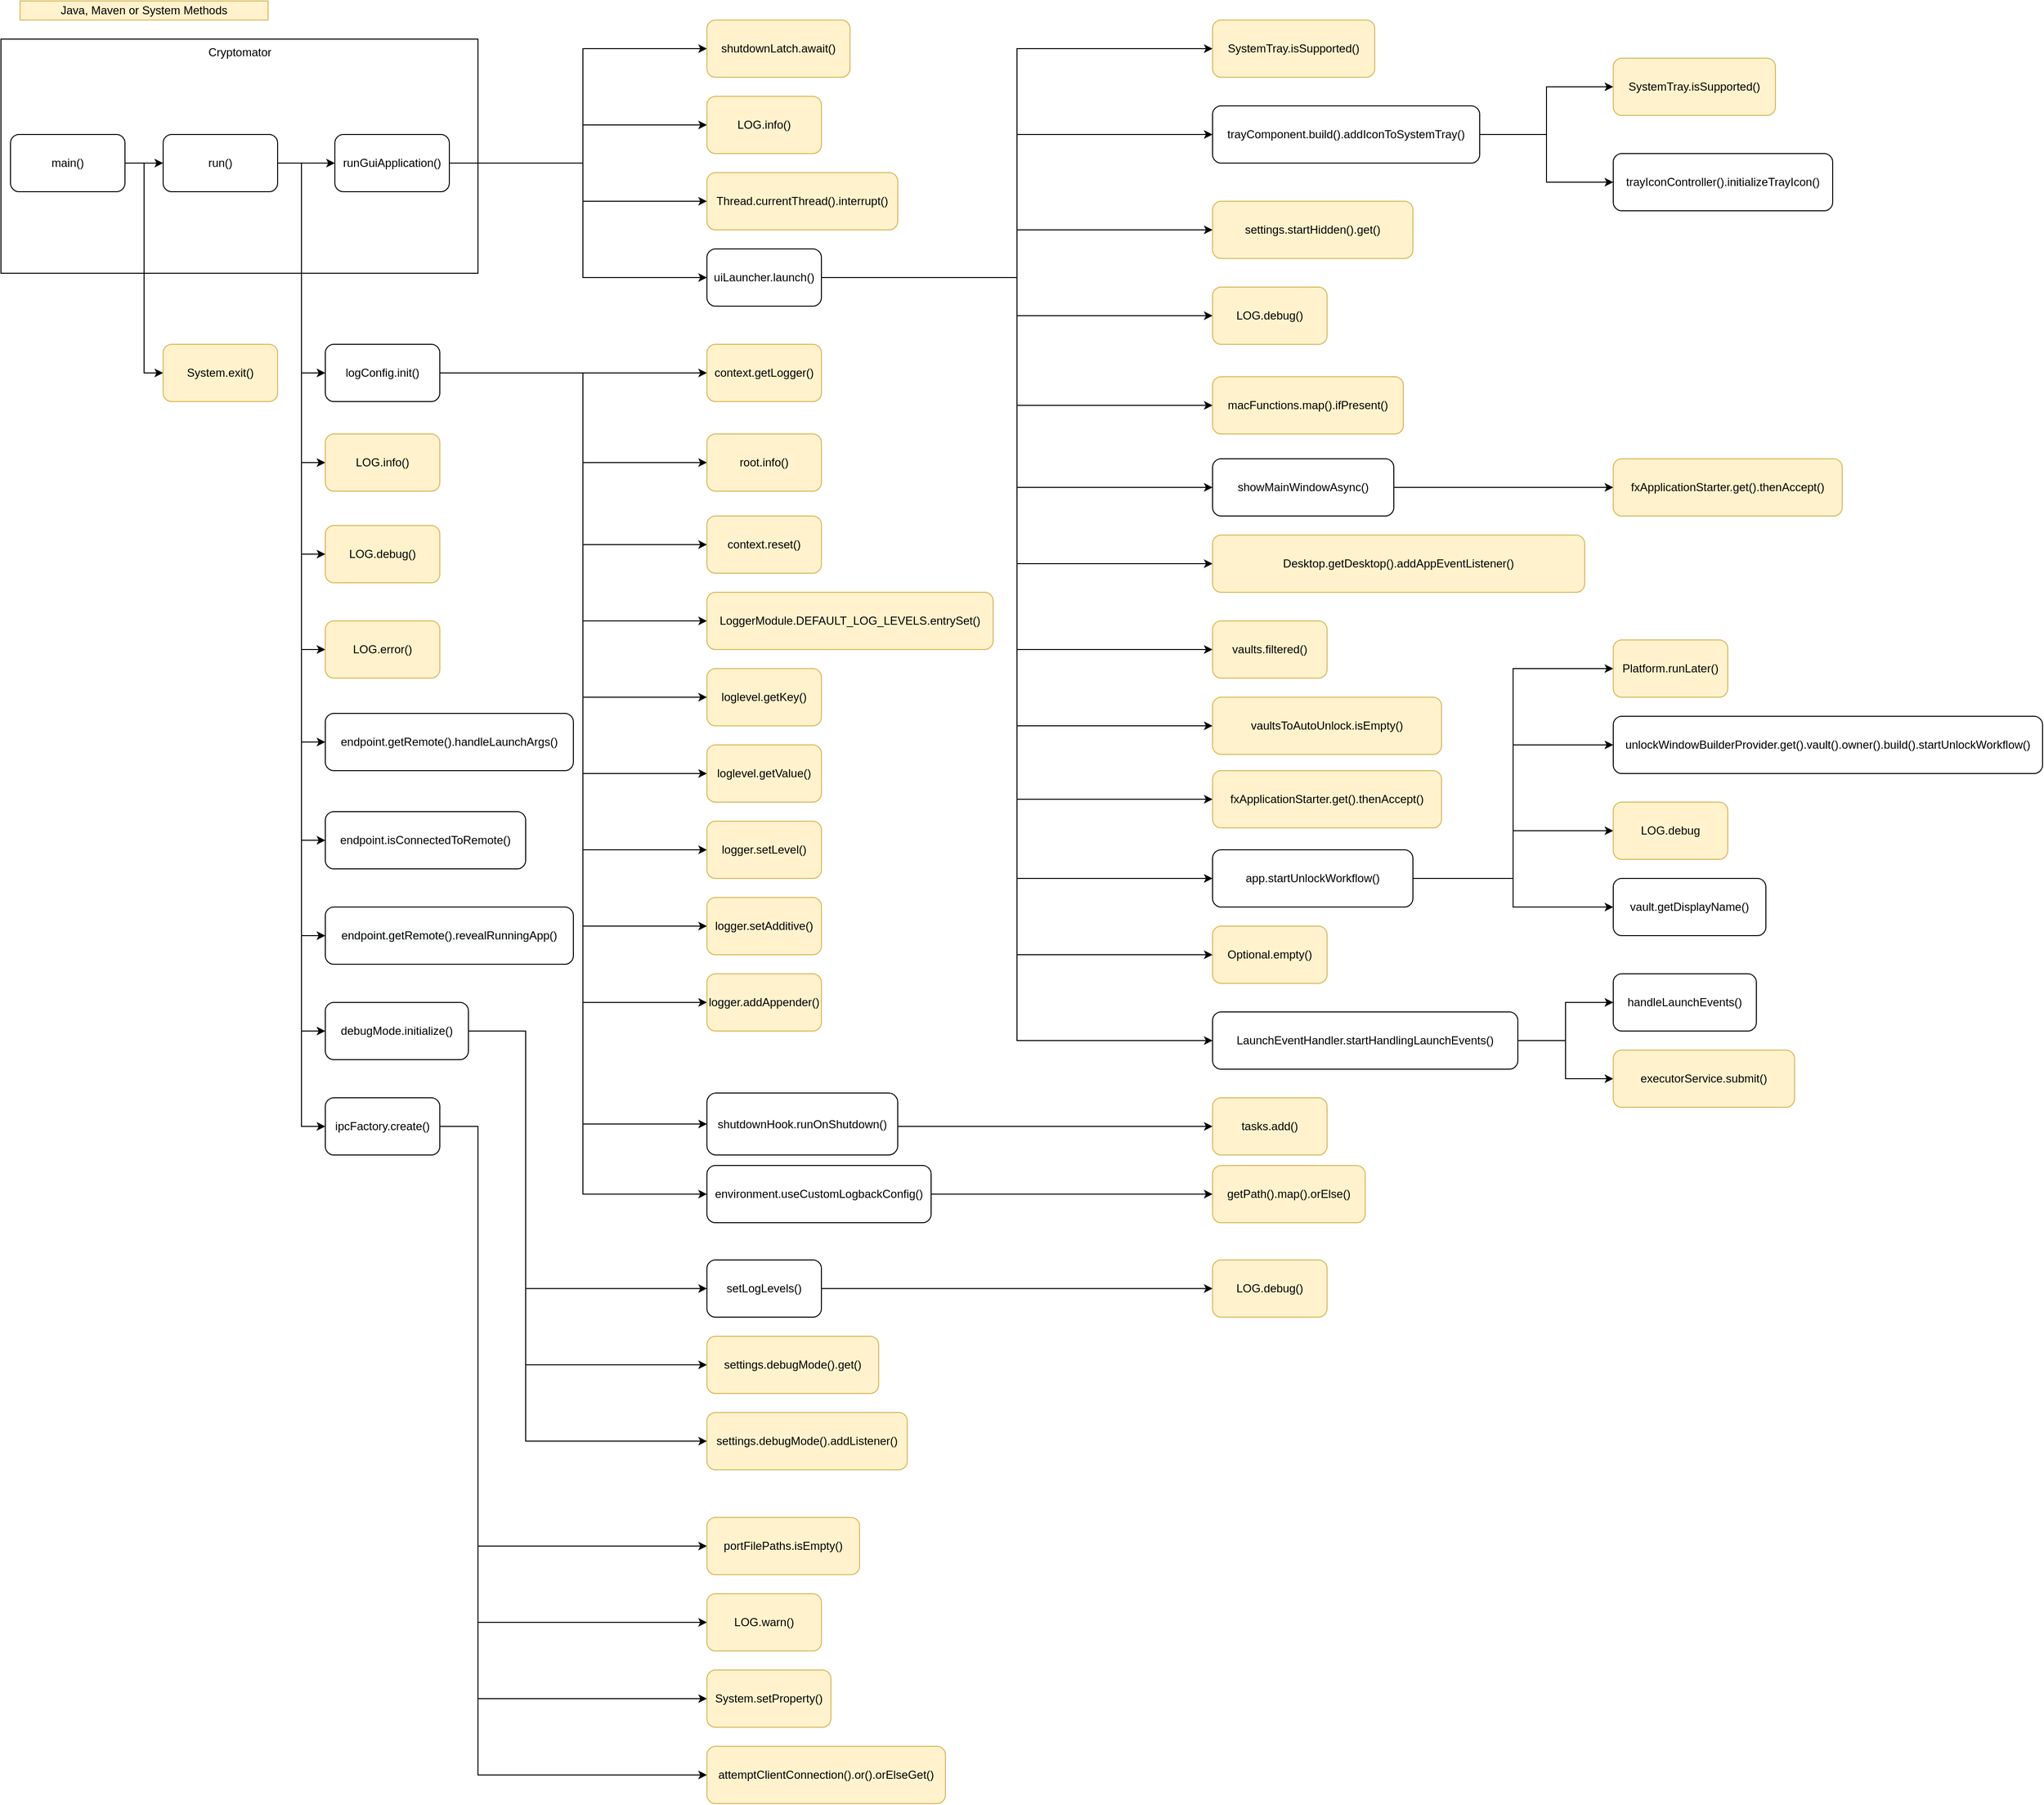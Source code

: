 <mxfile version="13.7.3" type="device"><diagram id="VwjwWvnZNjAujkbhHf1O" name="Seite-1"><mxGraphModel dx="1892" dy="1262" grid="1" gridSize="10" guides="1" tooltips="1" connect="1" arrows="1" fold="1" page="1" pageScale="1" pageWidth="1169" pageHeight="827" math="0" shadow="0"><root><mxCell id="0"/><mxCell id="1" parent="0"/><mxCell id="QPx4jJhklGzlAKRyBnC2-32" value="Cryptomator" style="html=1;verticalAlign=top;" vertex="1" parent="1"><mxGeometry x="30" y="60" width="500" height="245.5" as="geometry"/></mxCell><mxCell id="QPx4jJhklGzlAKRyBnC2-29" style="edgeStyle=orthogonalEdgeStyle;rounded=0;orthogonalLoop=1;jettySize=auto;html=1;exitX=1;exitY=0.5;exitDx=0;exitDy=0;entryX=0;entryY=0.5;entryDx=0;entryDy=0;" edge="1" parent="1" source="QPx4jJhklGzlAKRyBnC2-1" target="QPx4jJhklGzlAKRyBnC2-2"><mxGeometry relative="1" as="geometry"/></mxCell><mxCell id="QPx4jJhklGzlAKRyBnC2-74" style="edgeStyle=orthogonalEdgeStyle;rounded=0;orthogonalLoop=1;jettySize=auto;html=1;exitX=1;exitY=0.5;exitDx=0;exitDy=0;entryX=0;entryY=0.5;entryDx=0;entryDy=0;strokeColor=#000000;" edge="1" parent="1" source="QPx4jJhklGzlAKRyBnC2-1" target="QPx4jJhklGzlAKRyBnC2-71"><mxGeometry relative="1" as="geometry"/></mxCell><mxCell id="QPx4jJhklGzlAKRyBnC2-1" value="main()" style="rounded=1;whiteSpace=wrap;html=1;" vertex="1" parent="1"><mxGeometry x="40" y="160" width="120" height="60" as="geometry"/></mxCell><mxCell id="QPx4jJhklGzlAKRyBnC2-34" style="edgeStyle=none;rounded=0;orthogonalLoop=1;jettySize=auto;html=1;exitX=1;exitY=0.5;exitDx=0;exitDy=0;entryX=0;entryY=0.5;entryDx=0;entryDy=0;strokeColor=#000000;" edge="1" parent="1" source="QPx4jJhklGzlAKRyBnC2-2" target="QPx4jJhklGzlAKRyBnC2-21"><mxGeometry relative="1" as="geometry"/></mxCell><mxCell id="QPx4jJhklGzlAKRyBnC2-42" style="edgeStyle=orthogonalEdgeStyle;rounded=0;orthogonalLoop=1;jettySize=auto;html=1;exitX=1;exitY=0.5;exitDx=0;exitDy=0;entryX=0;entryY=0.5;entryDx=0;entryDy=0;strokeColor=#000000;" edge="1" parent="1" source="QPx4jJhklGzlAKRyBnC2-2" target="QPx4jJhklGzlAKRyBnC2-5"><mxGeometry relative="1" as="geometry"/></mxCell><mxCell id="QPx4jJhklGzlAKRyBnC2-43" style="edgeStyle=orthogonalEdgeStyle;rounded=0;orthogonalLoop=1;jettySize=auto;html=1;exitX=1;exitY=0.5;exitDx=0;exitDy=0;entryX=0;entryY=0.5;entryDx=0;entryDy=0;strokeColor=#000000;" edge="1" parent="1" source="QPx4jJhklGzlAKRyBnC2-2" target="QPx4jJhklGzlAKRyBnC2-6"><mxGeometry relative="1" as="geometry"/></mxCell><mxCell id="QPx4jJhklGzlAKRyBnC2-44" style="edgeStyle=orthogonalEdgeStyle;rounded=0;orthogonalLoop=1;jettySize=auto;html=1;exitX=1;exitY=0.5;exitDx=0;exitDy=0;entryX=0;entryY=0.5;entryDx=0;entryDy=0;strokeColor=#000000;" edge="1" parent="1" source="QPx4jJhklGzlAKRyBnC2-2" target="QPx4jJhklGzlAKRyBnC2-22"><mxGeometry relative="1" as="geometry"/></mxCell><mxCell id="QPx4jJhklGzlAKRyBnC2-45" style="edgeStyle=orthogonalEdgeStyle;rounded=0;orthogonalLoop=1;jettySize=auto;html=1;exitX=1;exitY=0.5;exitDx=0;exitDy=0;entryX=0;entryY=0.5;entryDx=0;entryDy=0;strokeColor=#000000;" edge="1" parent="1" source="QPx4jJhklGzlAKRyBnC2-2" target="QPx4jJhklGzlAKRyBnC2-68"><mxGeometry relative="1" as="geometry"><mxPoint x="380" y="990" as="targetPoint"/></mxGeometry></mxCell><mxCell id="QPx4jJhklGzlAKRyBnC2-46" style="edgeStyle=orthogonalEdgeStyle;rounded=0;orthogonalLoop=1;jettySize=auto;html=1;exitX=1;exitY=0.5;exitDx=0;exitDy=0;entryX=0;entryY=0.5;entryDx=0;entryDy=0;strokeColor=#000000;" edge="1" parent="1" source="QPx4jJhklGzlAKRyBnC2-2" target="QPx4jJhklGzlAKRyBnC2-18"><mxGeometry relative="1" as="geometry"/></mxCell><mxCell id="QPx4jJhklGzlAKRyBnC2-47" style="edgeStyle=orthogonalEdgeStyle;rounded=0;orthogonalLoop=1;jettySize=auto;html=1;exitX=1;exitY=0.5;exitDx=0;exitDy=0;entryX=0;entryY=0.5;entryDx=0;entryDy=0;strokeColor=#000000;" edge="1" parent="1" source="QPx4jJhklGzlAKRyBnC2-2" target="QPx4jJhklGzlAKRyBnC2-16"><mxGeometry relative="1" as="geometry"/></mxCell><mxCell id="QPx4jJhklGzlAKRyBnC2-48" style="edgeStyle=orthogonalEdgeStyle;rounded=0;orthogonalLoop=1;jettySize=auto;html=1;exitX=1;exitY=0.5;exitDx=0;exitDy=0;entryX=0;entryY=0.5;entryDx=0;entryDy=0;strokeColor=#000000;" edge="1" parent="1" source="QPx4jJhklGzlAKRyBnC2-2" target="QPx4jJhklGzlAKRyBnC2-15"><mxGeometry relative="1" as="geometry"/></mxCell><mxCell id="QPx4jJhklGzlAKRyBnC2-49" style="edgeStyle=orthogonalEdgeStyle;rounded=0;orthogonalLoop=1;jettySize=auto;html=1;exitX=1;exitY=0.5;exitDx=0;exitDy=0;entryX=0;entryY=0.5;entryDx=0;entryDy=0;strokeColor=#000000;" edge="1" parent="1" source="QPx4jJhklGzlAKRyBnC2-2" target="QPx4jJhklGzlAKRyBnC2-13"><mxGeometry relative="1" as="geometry"/></mxCell><mxCell id="QPx4jJhklGzlAKRyBnC2-50" style="edgeStyle=orthogonalEdgeStyle;rounded=0;orthogonalLoop=1;jettySize=auto;html=1;exitX=1;exitY=0.5;exitDx=0;exitDy=0;entryX=0;entryY=0.5;entryDx=0;entryDy=0;strokeColor=#000000;" edge="1" parent="1" source="QPx4jJhklGzlAKRyBnC2-2" target="QPx4jJhklGzlAKRyBnC2-7"><mxGeometry relative="1" as="geometry"/></mxCell><mxCell id="QPx4jJhklGzlAKRyBnC2-2" value="run()" style="rounded=1;whiteSpace=wrap;html=1;" vertex="1" parent="1"><mxGeometry x="200" y="160" width="120" height="60" as="geometry"/></mxCell><mxCell id="QPx4jJhklGzlAKRyBnC2-131" style="edgeStyle=orthogonalEdgeStyle;rounded=0;orthogonalLoop=1;jettySize=auto;html=1;exitX=1;exitY=0.5;exitDx=0;exitDy=0;entryX=0;entryY=0.5;entryDx=0;entryDy=0;strokeColor=#000000;" edge="1" parent="1" source="QPx4jJhklGzlAKRyBnC2-5" target="QPx4jJhklGzlAKRyBnC2-120"><mxGeometry relative="1" as="geometry"><Array as="points"><mxPoint x="640" y="410"/><mxPoint x="640" y="1271"/></Array></mxGeometry></mxCell><mxCell id="QPx4jJhklGzlAKRyBnC2-132" style="edgeStyle=orthogonalEdgeStyle;rounded=0;orthogonalLoop=1;jettySize=auto;html=1;exitX=1;exitY=0.5;exitDx=0;exitDy=0;strokeColor=#000000;entryX=0;entryY=0.5;entryDx=0;entryDy=0;" edge="1" parent="1" source="QPx4jJhklGzlAKRyBnC2-5" target="QPx4jJhklGzlAKRyBnC2-121"><mxGeometry relative="1" as="geometry"><mxPoint x="720" y="400" as="targetPoint"/><Array as="points"><mxPoint x="740" y="410"/><mxPoint x="740" y="410"/></Array></mxGeometry></mxCell><mxCell id="QPx4jJhklGzlAKRyBnC2-133" style="edgeStyle=orthogonalEdgeStyle;rounded=0;orthogonalLoop=1;jettySize=auto;html=1;exitX=1;exitY=0.5;exitDx=0;exitDy=0;entryX=0;entryY=0.5;entryDx=0;entryDy=0;strokeColor=#000000;" edge="1" parent="1" source="QPx4jJhklGzlAKRyBnC2-5" target="QPx4jJhklGzlAKRyBnC2-122"><mxGeometry relative="1" as="geometry"><Array as="points"><mxPoint x="640" y="410"/><mxPoint x="640" y="504"/></Array></mxGeometry></mxCell><mxCell id="QPx4jJhklGzlAKRyBnC2-134" style="edgeStyle=orthogonalEdgeStyle;rounded=0;orthogonalLoop=1;jettySize=auto;html=1;exitX=1;exitY=0.5;exitDx=0;exitDy=0;entryX=0;entryY=0.5;entryDx=0;entryDy=0;strokeColor=#000000;" edge="1" parent="1" source="QPx4jJhklGzlAKRyBnC2-5" target="QPx4jJhklGzlAKRyBnC2-123"><mxGeometry relative="1" as="geometry"><Array as="points"><mxPoint x="640" y="410"/><mxPoint x="640" y="590"/></Array></mxGeometry></mxCell><mxCell id="QPx4jJhklGzlAKRyBnC2-135" style="edgeStyle=orthogonalEdgeStyle;rounded=0;orthogonalLoop=1;jettySize=auto;html=1;exitX=1;exitY=0.5;exitDx=0;exitDy=0;entryX=0;entryY=0.5;entryDx=0;entryDy=0;strokeColor=#000000;" edge="1" parent="1" source="QPx4jJhklGzlAKRyBnC2-5" target="QPx4jJhklGzlAKRyBnC2-124"><mxGeometry relative="1" as="geometry"><Array as="points"><mxPoint x="640" y="410"/><mxPoint x="640" y="670"/></Array></mxGeometry></mxCell><mxCell id="QPx4jJhklGzlAKRyBnC2-136" style="edgeStyle=orthogonalEdgeStyle;rounded=0;orthogonalLoop=1;jettySize=auto;html=1;exitX=1;exitY=0.5;exitDx=0;exitDy=0;entryX=0;entryY=0.5;entryDx=0;entryDy=0;strokeColor=#000000;" edge="1" parent="1" source="QPx4jJhklGzlAKRyBnC2-5" target="QPx4jJhklGzlAKRyBnC2-125"><mxGeometry relative="1" as="geometry"><Array as="points"><mxPoint x="640" y="410"/><mxPoint x="640" y="750"/></Array></mxGeometry></mxCell><mxCell id="QPx4jJhklGzlAKRyBnC2-137" style="edgeStyle=orthogonalEdgeStyle;rounded=0;orthogonalLoop=1;jettySize=auto;html=1;exitX=1;exitY=0.5;exitDx=0;exitDy=0;entryX=0;entryY=0.5;entryDx=0;entryDy=0;strokeColor=#000000;" edge="1" parent="1" source="QPx4jJhklGzlAKRyBnC2-5" target="QPx4jJhklGzlAKRyBnC2-126"><mxGeometry relative="1" as="geometry"><Array as="points"><mxPoint x="640" y="410"/><mxPoint x="640" y="830"/></Array></mxGeometry></mxCell><mxCell id="QPx4jJhklGzlAKRyBnC2-138" style="edgeStyle=orthogonalEdgeStyle;rounded=0;orthogonalLoop=1;jettySize=auto;html=1;exitX=1;exitY=0.5;exitDx=0;exitDy=0;entryX=0;entryY=0.5;entryDx=0;entryDy=0;strokeColor=#000000;" edge="1" parent="1" source="QPx4jJhklGzlAKRyBnC2-5" target="QPx4jJhklGzlAKRyBnC2-128"><mxGeometry relative="1" as="geometry"><Array as="points"><mxPoint x="640" y="410"/><mxPoint x="640" y="910"/></Array></mxGeometry></mxCell><mxCell id="QPx4jJhklGzlAKRyBnC2-139" style="edgeStyle=orthogonalEdgeStyle;rounded=0;orthogonalLoop=1;jettySize=auto;html=1;exitX=1;exitY=0.5;exitDx=0;exitDy=0;entryX=0;entryY=0.5;entryDx=0;entryDy=0;strokeColor=#000000;" edge="1" parent="1" source="QPx4jJhklGzlAKRyBnC2-5" target="QPx4jJhklGzlAKRyBnC2-129"><mxGeometry relative="1" as="geometry"><Array as="points"><mxPoint x="640" y="410"/><mxPoint x="640" y="990"/></Array></mxGeometry></mxCell><mxCell id="QPx4jJhklGzlAKRyBnC2-140" style="edgeStyle=orthogonalEdgeStyle;rounded=0;orthogonalLoop=1;jettySize=auto;html=1;exitX=1;exitY=0.5;exitDx=0;exitDy=0;entryX=0;entryY=0.5;entryDx=0;entryDy=0;strokeColor=#000000;" edge="1" parent="1" source="QPx4jJhklGzlAKRyBnC2-5" target="QPx4jJhklGzlAKRyBnC2-127"><mxGeometry relative="1" as="geometry"><Array as="points"><mxPoint x="640" y="410"/><mxPoint x="640" y="1070"/></Array></mxGeometry></mxCell><mxCell id="QPx4jJhklGzlAKRyBnC2-141" style="edgeStyle=orthogonalEdgeStyle;rounded=0;orthogonalLoop=1;jettySize=auto;html=1;exitX=1;exitY=0.5;exitDx=0;exitDy=0;entryX=0;entryY=0.5;entryDx=0;entryDy=0;strokeColor=#000000;" edge="1" parent="1" source="QPx4jJhklGzlAKRyBnC2-5" target="QPx4jJhklGzlAKRyBnC2-130"><mxGeometry relative="1" as="geometry"><Array as="points"><mxPoint x="640" y="410"/><mxPoint x="640" y="1198"/></Array></mxGeometry></mxCell><mxCell id="QPx4jJhklGzlAKRyBnC2-5" value="logConfig.init()" style="rounded=1;whiteSpace=wrap;html=1;" vertex="1" parent="1"><mxGeometry x="370" y="380" width="120" height="60" as="geometry"/></mxCell><mxCell id="QPx4jJhklGzlAKRyBnC2-6" value="LOG.info()" style="rounded=1;whiteSpace=wrap;html=1;fillColor=#fff2cc;strokeColor=#d6b656;" vertex="1" parent="1"><mxGeometry x="370" y="474" width="120" height="60" as="geometry"/></mxCell><mxCell id="QPx4jJhklGzlAKRyBnC2-117" style="edgeStyle=orthogonalEdgeStyle;rounded=0;orthogonalLoop=1;jettySize=auto;html=1;exitX=1;exitY=0.5;exitDx=0;exitDy=0;entryX=0;entryY=0.5;entryDx=0;entryDy=0;strokeColor=#000000;" edge="1" parent="1" source="QPx4jJhklGzlAKRyBnC2-7" target="QPx4jJhklGzlAKRyBnC2-116"><mxGeometry relative="1" as="geometry"><Array as="points"><mxPoint x="580" y="1100"/><mxPoint x="580" y="1530"/></Array></mxGeometry></mxCell><mxCell id="QPx4jJhklGzlAKRyBnC2-118" style="edgeStyle=orthogonalEdgeStyle;rounded=0;orthogonalLoop=1;jettySize=auto;html=1;exitX=1;exitY=0.5;exitDx=0;exitDy=0;entryX=0;entryY=0.5;entryDx=0;entryDy=0;strokeColor=#000000;" edge="1" parent="1" source="QPx4jJhklGzlAKRyBnC2-7" target="QPx4jJhklGzlAKRyBnC2-115"><mxGeometry relative="1" as="geometry"><Array as="points"><mxPoint x="580" y="1100"/><mxPoint x="580" y="1370"/></Array></mxGeometry></mxCell><mxCell id="QPx4jJhklGzlAKRyBnC2-119" style="edgeStyle=orthogonalEdgeStyle;rounded=0;orthogonalLoop=1;jettySize=auto;html=1;exitX=1;exitY=0.5;exitDx=0;exitDy=0;entryX=0;entryY=0.5;entryDx=0;entryDy=0;strokeColor=#000000;" edge="1" parent="1" source="QPx4jJhklGzlAKRyBnC2-7" target="QPx4jJhklGzlAKRyBnC2-114"><mxGeometry relative="1" as="geometry"><Array as="points"><mxPoint x="580" y="1100"/><mxPoint x="580" y="1450"/></Array></mxGeometry></mxCell><mxCell id="QPx4jJhklGzlAKRyBnC2-7" value="debugMode.initialize()" style="rounded=1;whiteSpace=wrap;html=1;" vertex="1" parent="1"><mxGeometry x="370" y="1070" width="150" height="60" as="geometry"/></mxCell><mxCell id="QPx4jJhklGzlAKRyBnC2-110" style="edgeStyle=orthogonalEdgeStyle;rounded=0;orthogonalLoop=1;jettySize=auto;html=1;exitX=1;exitY=0.5;exitDx=0;exitDy=0;entryX=0;entryY=0.5;entryDx=0;entryDy=0;strokeColor=#000000;" edge="1" parent="1" source="QPx4jJhklGzlAKRyBnC2-13" target="QPx4jJhklGzlAKRyBnC2-106"><mxGeometry relative="1" as="geometry"><Array as="points"><mxPoint x="530" y="1200"/><mxPoint x="530" y="1640"/></Array></mxGeometry></mxCell><mxCell id="QPx4jJhklGzlAKRyBnC2-111" style="edgeStyle=orthogonalEdgeStyle;rounded=0;orthogonalLoop=1;jettySize=auto;html=1;exitX=1;exitY=0.5;exitDx=0;exitDy=0;entryX=0;entryY=0.5;entryDx=0;entryDy=0;strokeColor=#000000;" edge="1" parent="1" source="QPx4jJhklGzlAKRyBnC2-13" target="QPx4jJhklGzlAKRyBnC2-107"><mxGeometry relative="1" as="geometry"><Array as="points"><mxPoint x="530" y="1200"/><mxPoint x="530" y="1720"/></Array></mxGeometry></mxCell><mxCell id="QPx4jJhklGzlAKRyBnC2-112" style="edgeStyle=orthogonalEdgeStyle;rounded=0;orthogonalLoop=1;jettySize=auto;html=1;exitX=1;exitY=0.5;exitDx=0;exitDy=0;entryX=0;entryY=0.5;entryDx=0;entryDy=0;strokeColor=#000000;" edge="1" parent="1" source="QPx4jJhklGzlAKRyBnC2-13" target="QPx4jJhklGzlAKRyBnC2-108"><mxGeometry relative="1" as="geometry"><Array as="points"><mxPoint x="530" y="1200"/><mxPoint x="530" y="1800"/></Array></mxGeometry></mxCell><mxCell id="QPx4jJhklGzlAKRyBnC2-113" style="edgeStyle=orthogonalEdgeStyle;rounded=0;orthogonalLoop=1;jettySize=auto;html=1;exitX=1;exitY=0.5;exitDx=0;exitDy=0;entryX=0;entryY=0.5;entryDx=0;entryDy=0;strokeColor=#000000;" edge="1" parent="1" source="QPx4jJhklGzlAKRyBnC2-13" target="QPx4jJhklGzlAKRyBnC2-109"><mxGeometry relative="1" as="geometry"><Array as="points"><mxPoint x="530" y="1200"/><mxPoint x="530" y="1880"/></Array></mxGeometry></mxCell><mxCell id="QPx4jJhklGzlAKRyBnC2-13" value="ipcFactory.create()" style="rounded=1;whiteSpace=wrap;html=1;" vertex="1" parent="1"><mxGeometry x="370" y="1170" width="120" height="60" as="geometry"/></mxCell><mxCell id="QPx4jJhklGzlAKRyBnC2-15" value="endpoint.getRemote().handleLaunchArgs()" style="rounded=1;whiteSpace=wrap;html=1;" vertex="1" parent="1"><mxGeometry x="370" y="767" width="260" height="60" as="geometry"/></mxCell><mxCell id="QPx4jJhklGzlAKRyBnC2-16" value="endpoint.isConnectedToRemote()" style="rounded=1;whiteSpace=wrap;html=1;" vertex="1" parent="1"><mxGeometry x="370" y="870" width="210" height="60" as="geometry"/></mxCell><mxCell id="QPx4jJhklGzlAKRyBnC2-18" value="&lt;span style=&quot;color: rgb(0 , 0 , 0) ; font-family: &amp;#34;helvetica&amp;#34; ; font-size: 12px ; font-style: normal ; font-weight: 400 ; letter-spacing: normal ; text-align: center ; text-indent: 0px ; text-transform: none ; word-spacing: 0px ; background-color: rgb(248 , 249 , 250) ; display: inline ; float: none&quot;&gt;endpoint.getRemote().revealRunningApp()&lt;/span&gt;" style="rounded=1;whiteSpace=wrap;html=1;" vertex="1" parent="1"><mxGeometry x="370" y="970" width="260" height="60" as="geometry"/></mxCell><mxCell id="QPx4jJhklGzlAKRyBnC2-38" style="edgeStyle=orthogonalEdgeStyle;rounded=0;orthogonalLoop=1;jettySize=auto;html=1;exitX=1;exitY=0.5;exitDx=0;exitDy=0;entryX=0;entryY=0.5;entryDx=0;entryDy=0;strokeColor=#000000;" edge="1" parent="1" source="QPx4jJhklGzlAKRyBnC2-21" target="QPx4jJhklGzlAKRyBnC2-25"><mxGeometry relative="1" as="geometry"><Array as="points"><mxPoint x="640" y="190"/><mxPoint x="640" y="310"/></Array></mxGeometry></mxCell><mxCell id="QPx4jJhklGzlAKRyBnC2-39" style="edgeStyle=orthogonalEdgeStyle;rounded=0;orthogonalLoop=1;jettySize=auto;html=1;exitX=1;exitY=0.5;exitDx=0;exitDy=0;entryX=0;entryY=0.5;entryDx=0;entryDy=0;strokeColor=#000000;" edge="1" parent="1" source="QPx4jJhklGzlAKRyBnC2-21" target="QPx4jJhklGzlAKRyBnC2-28"><mxGeometry relative="1" as="geometry"><Array as="points"><mxPoint x="640" y="190"/><mxPoint x="640" y="230"/></Array></mxGeometry></mxCell><mxCell id="QPx4jJhklGzlAKRyBnC2-40" style="edgeStyle=orthogonalEdgeStyle;rounded=0;orthogonalLoop=1;jettySize=auto;html=1;exitX=1;exitY=0.5;exitDx=0;exitDy=0;entryX=0;entryY=0.5;entryDx=0;entryDy=0;strokeColor=#000000;" edge="1" parent="1" source="QPx4jJhklGzlAKRyBnC2-21" target="QPx4jJhklGzlAKRyBnC2-26"><mxGeometry relative="1" as="geometry"><Array as="points"><mxPoint x="640" y="190"/><mxPoint x="640" y="70"/></Array></mxGeometry></mxCell><mxCell id="QPx4jJhklGzlAKRyBnC2-41" style="edgeStyle=orthogonalEdgeStyle;rounded=0;orthogonalLoop=1;jettySize=auto;html=1;exitX=1;exitY=0.5;exitDx=0;exitDy=0;entryX=0;entryY=0.5;entryDx=0;entryDy=0;strokeColor=#000000;" edge="1" parent="1" source="QPx4jJhklGzlAKRyBnC2-21" target="QPx4jJhklGzlAKRyBnC2-27"><mxGeometry relative="1" as="geometry"><Array as="points"><mxPoint x="640" y="190"/><mxPoint x="640" y="150"/></Array></mxGeometry></mxCell><mxCell id="QPx4jJhklGzlAKRyBnC2-21" value="runGuiApplication()" style="rounded=1;whiteSpace=wrap;html=1;" vertex="1" parent="1"><mxGeometry x="380" y="160" width="120" height="60" as="geometry"/></mxCell><mxCell id="QPx4jJhklGzlAKRyBnC2-22" value="LOG.error()" style="rounded=1;whiteSpace=wrap;html=1;fillColor=#fff2cc;strokeColor=#d6b656;" vertex="1" parent="1"><mxGeometry x="370" y="670" width="120" height="60" as="geometry"/></mxCell><mxCell id="QPx4jJhklGzlAKRyBnC2-60" style="edgeStyle=orthogonalEdgeStyle;rounded=0;orthogonalLoop=1;jettySize=auto;html=1;exitX=1;exitY=0.5;exitDx=0;exitDy=0;entryX=0;entryY=0.5;entryDx=0;entryDy=0;strokeColor=#000000;" edge="1" parent="1" source="QPx4jJhklGzlAKRyBnC2-25" target="QPx4jJhklGzlAKRyBnC2-51"><mxGeometry relative="1" as="geometry"/></mxCell><mxCell id="QPx4jJhklGzlAKRyBnC2-89" style="edgeStyle=orthogonalEdgeStyle;rounded=0;orthogonalLoop=1;jettySize=auto;html=1;exitX=1;exitY=0.5;exitDx=0;exitDy=0;entryX=0;entryY=0.5;entryDx=0;entryDy=0;strokeColor=#000000;" edge="1" parent="1" source="QPx4jJhklGzlAKRyBnC2-25" target="QPx4jJhklGzlAKRyBnC2-52"><mxGeometry relative="1" as="geometry"/></mxCell><mxCell id="QPx4jJhklGzlAKRyBnC2-90" style="edgeStyle=orthogonalEdgeStyle;rounded=0;orthogonalLoop=1;jettySize=auto;html=1;exitX=1;exitY=0.5;exitDx=0;exitDy=0;entryX=0;entryY=0.5;entryDx=0;entryDy=0;strokeColor=#000000;" edge="1" parent="1" source="QPx4jJhklGzlAKRyBnC2-25" target="QPx4jJhklGzlAKRyBnC2-53"><mxGeometry relative="1" as="geometry"/></mxCell><mxCell id="QPx4jJhklGzlAKRyBnC2-91" style="edgeStyle=orthogonalEdgeStyle;rounded=0;orthogonalLoop=1;jettySize=auto;html=1;exitX=1;exitY=0.5;exitDx=0;exitDy=0;entryX=0;entryY=0.5;entryDx=0;entryDy=0;strokeColor=#000000;" edge="1" parent="1" source="QPx4jJhklGzlAKRyBnC2-25" target="QPx4jJhklGzlAKRyBnC2-70"><mxGeometry relative="1" as="geometry"/></mxCell><mxCell id="QPx4jJhklGzlAKRyBnC2-93" style="edgeStyle=orthogonalEdgeStyle;rounded=0;orthogonalLoop=1;jettySize=auto;html=1;exitX=1;exitY=0.5;exitDx=0;exitDy=0;entryX=0;entryY=0.5;entryDx=0;entryDy=0;strokeColor=#000000;" edge="1" parent="1" source="QPx4jJhklGzlAKRyBnC2-25" target="QPx4jJhklGzlAKRyBnC2-56"><mxGeometry relative="1" as="geometry"/></mxCell><mxCell id="QPx4jJhklGzlAKRyBnC2-94" style="edgeStyle=orthogonalEdgeStyle;rounded=0;orthogonalLoop=1;jettySize=auto;html=1;exitX=1;exitY=0.5;exitDx=0;exitDy=0;entryX=0;entryY=0.5;entryDx=0;entryDy=0;strokeColor=#000000;" edge="1" parent="1" source="QPx4jJhklGzlAKRyBnC2-25" target="QPx4jJhklGzlAKRyBnC2-57"><mxGeometry relative="1" as="geometry"/></mxCell><mxCell id="QPx4jJhklGzlAKRyBnC2-95" style="edgeStyle=orthogonalEdgeStyle;rounded=0;orthogonalLoop=1;jettySize=auto;html=1;exitX=1;exitY=0.5;exitDx=0;exitDy=0;entryX=0;entryY=0.5;entryDx=0;entryDy=0;strokeColor=#000000;" edge="1" parent="1" source="QPx4jJhklGzlAKRyBnC2-25" target="QPx4jJhklGzlAKRyBnC2-58"><mxGeometry relative="1" as="geometry"/></mxCell><mxCell id="QPx4jJhklGzlAKRyBnC2-96" style="edgeStyle=orthogonalEdgeStyle;rounded=0;orthogonalLoop=1;jettySize=auto;html=1;exitX=1;exitY=0.5;exitDx=0;exitDy=0;entryX=0;entryY=0.5;entryDx=0;entryDy=0;strokeColor=#000000;" edge="1" parent="1" source="QPx4jJhklGzlAKRyBnC2-25" target="QPx4jJhklGzlAKRyBnC2-59"><mxGeometry relative="1" as="geometry"/></mxCell><mxCell id="QPx4jJhklGzlAKRyBnC2-97" style="edgeStyle=orthogonalEdgeStyle;rounded=0;orthogonalLoop=1;jettySize=auto;html=1;exitX=1;exitY=0.5;exitDx=0;exitDy=0;entryX=0;entryY=0.5;entryDx=0;entryDy=0;strokeColor=#000000;" edge="1" parent="1" source="QPx4jJhklGzlAKRyBnC2-25" target="QPx4jJhklGzlAKRyBnC2-61"><mxGeometry relative="1" as="geometry"/></mxCell><mxCell id="QPx4jJhklGzlAKRyBnC2-98" style="edgeStyle=orthogonalEdgeStyle;rounded=0;orthogonalLoop=1;jettySize=auto;html=1;exitX=1;exitY=0.5;exitDx=0;exitDy=0;entryX=0;entryY=0.5;entryDx=0;entryDy=0;strokeColor=#000000;" edge="1" parent="1" source="QPx4jJhklGzlAKRyBnC2-25" target="QPx4jJhklGzlAKRyBnC2-62"><mxGeometry relative="1" as="geometry"/></mxCell><mxCell id="QPx4jJhklGzlAKRyBnC2-99" style="edgeStyle=orthogonalEdgeStyle;rounded=0;orthogonalLoop=1;jettySize=auto;html=1;exitX=1;exitY=0.5;exitDx=0;exitDy=0;entryX=0;entryY=0.5;entryDx=0;entryDy=0;strokeColor=#000000;" edge="1" parent="1" source="QPx4jJhklGzlAKRyBnC2-25" target="QPx4jJhklGzlAKRyBnC2-63"><mxGeometry relative="1" as="geometry"/></mxCell><mxCell id="QPx4jJhklGzlAKRyBnC2-100" style="edgeStyle=orthogonalEdgeStyle;rounded=0;orthogonalLoop=1;jettySize=auto;html=1;exitX=1;exitY=0.5;exitDx=0;exitDy=0;entryX=0;entryY=0.5;entryDx=0;entryDy=0;strokeColor=#000000;" edge="1" parent="1" source="QPx4jJhklGzlAKRyBnC2-25" target="QPx4jJhklGzlAKRyBnC2-64"><mxGeometry relative="1" as="geometry"/></mxCell><mxCell id="QPx4jJhklGzlAKRyBnC2-101" style="edgeStyle=orthogonalEdgeStyle;rounded=0;orthogonalLoop=1;jettySize=auto;html=1;exitX=1;exitY=0.5;exitDx=0;exitDy=0;entryX=0;entryY=0.5;entryDx=0;entryDy=0;strokeColor=#000000;" edge="1" parent="1" source="QPx4jJhklGzlAKRyBnC2-25" target="QPx4jJhklGzlAKRyBnC2-65"><mxGeometry relative="1" as="geometry"/></mxCell><mxCell id="QPx4jJhklGzlAKRyBnC2-25" value="uiLauncher.launch()" style="rounded=1;whiteSpace=wrap;html=1;" vertex="1" parent="1"><mxGeometry x="770" y="280" width="120" height="60" as="geometry"/></mxCell><mxCell id="QPx4jJhklGzlAKRyBnC2-26" value="shutdownLatch.await()" style="rounded=1;whiteSpace=wrap;html=1;fillColor=#fff2cc;strokeColor=#d6b656;" vertex="1" parent="1"><mxGeometry x="770" y="40" width="150" height="60" as="geometry"/></mxCell><mxCell id="QPx4jJhklGzlAKRyBnC2-27" value="LOG.info()" style="rounded=1;whiteSpace=wrap;html=1;fillColor=#fff2cc;strokeColor=#d6b656;" vertex="1" parent="1"><mxGeometry x="770" y="120" width="120" height="60" as="geometry"/></mxCell><mxCell id="QPx4jJhklGzlAKRyBnC2-28" value="Thread.currentThread().interrupt()" style="rounded=1;whiteSpace=wrap;html=1;fillColor=#fff2cc;strokeColor=#d6b656;" vertex="1" parent="1"><mxGeometry x="770" y="200" width="200" height="60" as="geometry"/></mxCell><mxCell id="QPx4jJhklGzlAKRyBnC2-51" value="SystemTray.isSupported()" style="rounded=1;whiteSpace=wrap;html=1;fillColor=#fff2cc;strokeColor=#d6b656;" vertex="1" parent="1"><mxGeometry x="1300" y="40" width="170" height="60" as="geometry"/></mxCell><mxCell id="QPx4jJhklGzlAKRyBnC2-78" style="edgeStyle=orthogonalEdgeStyle;rounded=0;orthogonalLoop=1;jettySize=auto;html=1;exitX=1;exitY=0.5;exitDx=0;exitDy=0;entryX=0;entryY=0.5;entryDx=0;entryDy=0;strokeColor=#000000;" edge="1" parent="1" source="QPx4jJhklGzlAKRyBnC2-52" target="QPx4jJhklGzlAKRyBnC2-76"><mxGeometry relative="1" as="geometry"/></mxCell><mxCell id="QPx4jJhklGzlAKRyBnC2-79" style="edgeStyle=orthogonalEdgeStyle;rounded=0;orthogonalLoop=1;jettySize=auto;html=1;exitX=1;exitY=0.5;exitDx=0;exitDy=0;entryX=0;entryY=0.5;entryDx=0;entryDy=0;strokeColor=#000000;" edge="1" parent="1" source="QPx4jJhklGzlAKRyBnC2-52" target="QPx4jJhklGzlAKRyBnC2-77"><mxGeometry relative="1" as="geometry"/></mxCell><mxCell id="QPx4jJhklGzlAKRyBnC2-52" value="trayComponent.build().addIconToSystemTray()" style="rounded=1;whiteSpace=wrap;html=1;" vertex="1" parent="1"><mxGeometry x="1300" y="130" width="280" height="60" as="geometry"/></mxCell><mxCell id="QPx4jJhklGzlAKRyBnC2-53" value="settings.startHidden().get()" style="rounded=1;whiteSpace=wrap;html=1;fillColor=#fff2cc;strokeColor=#d6b656;" vertex="1" parent="1"><mxGeometry x="1300" y="230" width="210" height="60" as="geometry"/></mxCell><mxCell id="QPx4jJhklGzlAKRyBnC2-56" value="macFunctions.map().ifPresent()" style="rounded=1;whiteSpace=wrap;html=1;fillColor=#fff2cc;strokeColor=#d6b656;" vertex="1" parent="1"><mxGeometry x="1300" y="414" width="200" height="60" as="geometry"/></mxCell><mxCell id="QPx4jJhklGzlAKRyBnC2-67" style="edgeStyle=orthogonalEdgeStyle;rounded=0;orthogonalLoop=1;jettySize=auto;html=1;exitX=1;exitY=0.5;exitDx=0;exitDy=0;entryX=0;entryY=0.5;entryDx=0;entryDy=0;strokeColor=#000000;" edge="1" parent="1" source="QPx4jJhklGzlAKRyBnC2-57" target="QPx4jJhklGzlAKRyBnC2-66"><mxGeometry relative="1" as="geometry"/></mxCell><mxCell id="QPx4jJhklGzlAKRyBnC2-57" value="showMainWindowAsync()" style="rounded=1;whiteSpace=wrap;html=1;" vertex="1" parent="1"><mxGeometry x="1300" y="500" width="190" height="60" as="geometry"/></mxCell><mxCell id="QPx4jJhklGzlAKRyBnC2-58" value="Desktop.getDesktop().addAppEventListener()" style="rounded=1;whiteSpace=wrap;html=1;fillColor=#fff2cc;strokeColor=#d6b656;" vertex="1" parent="1"><mxGeometry x="1300" y="580" width="390" height="60" as="geometry"/></mxCell><mxCell id="QPx4jJhklGzlAKRyBnC2-59" value="vaults.filtered()" style="rounded=1;whiteSpace=wrap;html=1;fillColor=#fff2cc;strokeColor=#d6b656;" vertex="1" parent="1"><mxGeometry x="1300" y="670" width="120" height="60" as="geometry"/></mxCell><mxCell id="QPx4jJhklGzlAKRyBnC2-61" value="vaultsToAutoUnlock.isEmpty()" style="rounded=1;whiteSpace=wrap;html=1;fillColor=#fff2cc;strokeColor=#d6b656;" vertex="1" parent="1"><mxGeometry x="1300" y="750" width="240" height="60" as="geometry"/></mxCell><mxCell id="QPx4jJhklGzlAKRyBnC2-62" value="fxApplicationStarter.get().thenAccept()" style="rounded=1;whiteSpace=wrap;html=1;fillColor=#fff2cc;strokeColor=#d6b656;" vertex="1" parent="1"><mxGeometry x="1300" y="827" width="240" height="60" as="geometry"/></mxCell><mxCell id="QPx4jJhklGzlAKRyBnC2-84" style="edgeStyle=orthogonalEdgeStyle;rounded=0;orthogonalLoop=1;jettySize=auto;html=1;exitX=1;exitY=0.5;exitDx=0;exitDy=0;entryX=0;entryY=0.5;entryDx=0;entryDy=0;strokeColor=#000000;" edge="1" parent="1" source="QPx4jJhklGzlAKRyBnC2-63" target="QPx4jJhklGzlAKRyBnC2-80"><mxGeometry relative="1" as="geometry"/></mxCell><mxCell id="QPx4jJhklGzlAKRyBnC2-85" style="edgeStyle=orthogonalEdgeStyle;rounded=0;orthogonalLoop=1;jettySize=auto;html=1;exitX=1;exitY=0.5;exitDx=0;exitDy=0;entryX=0;entryY=0.5;entryDx=0;entryDy=0;strokeColor=#000000;" edge="1" parent="1" source="QPx4jJhklGzlAKRyBnC2-63" target="QPx4jJhklGzlAKRyBnC2-81"><mxGeometry relative="1" as="geometry"/></mxCell><mxCell id="QPx4jJhklGzlAKRyBnC2-86" style="edgeStyle=orthogonalEdgeStyle;rounded=0;orthogonalLoop=1;jettySize=auto;html=1;exitX=1;exitY=0.5;exitDx=0;exitDy=0;entryX=0;entryY=0.5;entryDx=0;entryDy=0;strokeColor=#000000;" edge="1" parent="1" source="QPx4jJhklGzlAKRyBnC2-63" target="QPx4jJhklGzlAKRyBnC2-82"><mxGeometry relative="1" as="geometry"/></mxCell><mxCell id="QPx4jJhklGzlAKRyBnC2-87" style="edgeStyle=orthogonalEdgeStyle;rounded=0;orthogonalLoop=1;jettySize=auto;html=1;exitX=1;exitY=0.5;exitDx=0;exitDy=0;entryX=0;entryY=0.5;entryDx=0;entryDy=0;strokeColor=#000000;" edge="1" parent="1" source="QPx4jJhklGzlAKRyBnC2-63" target="QPx4jJhklGzlAKRyBnC2-83"><mxGeometry relative="1" as="geometry"/></mxCell><mxCell id="QPx4jJhklGzlAKRyBnC2-63" value="app.startUnlockWorkflow()" style="rounded=1;whiteSpace=wrap;html=1;" vertex="1" parent="1"><mxGeometry x="1300" y="910" width="210" height="60" as="geometry"/></mxCell><mxCell id="QPx4jJhklGzlAKRyBnC2-64" value="Optional.empty()" style="rounded=1;whiteSpace=wrap;html=1;fillColor=#fff2cc;strokeColor=#d6b656;" vertex="1" parent="1"><mxGeometry x="1300" y="990" width="120" height="60" as="geometry"/></mxCell><mxCell id="QPx4jJhklGzlAKRyBnC2-104" style="edgeStyle=orthogonalEdgeStyle;rounded=0;orthogonalLoop=1;jettySize=auto;html=1;exitX=1;exitY=0.5;exitDx=0;exitDy=0;entryX=0;entryY=0.5;entryDx=0;entryDy=0;strokeColor=#000000;" edge="1" parent="1" source="QPx4jJhklGzlAKRyBnC2-65" target="QPx4jJhklGzlAKRyBnC2-103"><mxGeometry relative="1" as="geometry"/></mxCell><mxCell id="QPx4jJhklGzlAKRyBnC2-105" style="edgeStyle=orthogonalEdgeStyle;rounded=0;orthogonalLoop=1;jettySize=auto;html=1;exitX=1;exitY=0.5;exitDx=0;exitDy=0;entryX=0;entryY=0.5;entryDx=0;entryDy=0;strokeColor=#000000;" edge="1" parent="1" source="QPx4jJhklGzlAKRyBnC2-65" target="QPx4jJhklGzlAKRyBnC2-102"><mxGeometry relative="1" as="geometry"/></mxCell><mxCell id="QPx4jJhklGzlAKRyBnC2-65" value="LaunchEventHandler.startHandlingLaunchEvents()" style="rounded=1;whiteSpace=wrap;html=1;" vertex="1" parent="1"><mxGeometry x="1300" y="1080" width="320" height="60" as="geometry"/></mxCell><mxCell id="QPx4jJhklGzlAKRyBnC2-66" value="fxApplicationStarter.get().thenAccept()" style="rounded=1;whiteSpace=wrap;html=1;fillColor=#fff2cc;strokeColor=#d6b656;" vertex="1" parent="1"><mxGeometry x="1720" y="500" width="240" height="60" as="geometry"/></mxCell><mxCell id="QPx4jJhklGzlAKRyBnC2-68" value="LOG.debug()" style="rounded=1;whiteSpace=wrap;html=1;fillColor=#fff2cc;strokeColor=#d6b656;" vertex="1" parent="1"><mxGeometry x="370" y="570" width="120" height="60" as="geometry"/></mxCell><mxCell id="QPx4jJhklGzlAKRyBnC2-70" value="LOG.debug()" style="rounded=1;whiteSpace=wrap;html=1;fillColor=#fff2cc;strokeColor=#d6b656;" vertex="1" parent="1"><mxGeometry x="1300" y="320" width="120" height="60" as="geometry"/></mxCell><mxCell id="QPx4jJhklGzlAKRyBnC2-71" value="System.exit()" style="rounded=1;whiteSpace=wrap;html=1;fillColor=#fff2cc;strokeColor=#d6b656;" vertex="1" parent="1"><mxGeometry x="200" y="380" width="120" height="60" as="geometry"/></mxCell><mxCell id="QPx4jJhklGzlAKRyBnC2-75" value="Java, Maven or System Methods" style="text;html=1;strokeColor=#d6b656;fillColor=#fff2cc;align=center;verticalAlign=middle;whiteSpace=wrap;rounded=0;" vertex="1" parent="1"><mxGeometry x="50" y="20" width="260" height="20" as="geometry"/></mxCell><mxCell id="QPx4jJhklGzlAKRyBnC2-76" value="SystemTray.isSupported()" style="rounded=1;whiteSpace=wrap;html=1;fillColor=#fff2cc;strokeColor=#d6b656;" vertex="1" parent="1"><mxGeometry x="1720" y="80" width="170" height="60" as="geometry"/></mxCell><mxCell id="QPx4jJhklGzlAKRyBnC2-77" value="trayIconController().initializeTrayIcon()" style="rounded=1;whiteSpace=wrap;html=1;" vertex="1" parent="1"><mxGeometry x="1720" y="180" width="230" height="60" as="geometry"/></mxCell><mxCell id="QPx4jJhklGzlAKRyBnC2-80" value="Platform.runLater()" style="rounded=1;whiteSpace=wrap;html=1;fillColor=#fff2cc;strokeColor=#d6b656;" vertex="1" parent="1"><mxGeometry x="1720" y="690" width="120" height="60" as="geometry"/></mxCell><mxCell id="QPx4jJhklGzlAKRyBnC2-81" value="unlockWindowBuilderProvider.get().vault().owner().build().startUnlockWorkflow()" style="rounded=1;whiteSpace=wrap;html=1;" vertex="1" parent="1"><mxGeometry x="1720" y="770" width="450" height="60" as="geometry"/></mxCell><mxCell id="QPx4jJhklGzlAKRyBnC2-82" value="LOG.debug" style="rounded=1;whiteSpace=wrap;html=1;fillColor=#fff2cc;strokeColor=#d6b656;" vertex="1" parent="1"><mxGeometry x="1720" y="860" width="120" height="60" as="geometry"/></mxCell><mxCell id="QPx4jJhklGzlAKRyBnC2-83" value="vault.getDisplayName()" style="rounded=1;whiteSpace=wrap;html=1;" vertex="1" parent="1"><mxGeometry x="1720" y="940" width="160" height="60" as="geometry"/></mxCell><mxCell id="QPx4jJhklGzlAKRyBnC2-102" value="executorService.submit()" style="rounded=1;whiteSpace=wrap;html=1;fillColor=#fff2cc;strokeColor=#d6b656;" vertex="1" parent="1"><mxGeometry x="1720" y="1120" width="190" height="60" as="geometry"/></mxCell><mxCell id="QPx4jJhklGzlAKRyBnC2-103" value="handleLaunchEvents()" style="rounded=1;whiteSpace=wrap;html=1;" vertex="1" parent="1"><mxGeometry x="1720" y="1040" width="150" height="60" as="geometry"/></mxCell><mxCell id="QPx4jJhklGzlAKRyBnC2-106" value="portFilePaths.isEmpty()" style="rounded=1;whiteSpace=wrap;html=1;fillColor=#fff2cc;strokeColor=#d6b656;" vertex="1" parent="1"><mxGeometry x="770" y="1610" width="160" height="60" as="geometry"/></mxCell><mxCell id="QPx4jJhklGzlAKRyBnC2-107" value="LOG.warn()" style="rounded=1;whiteSpace=wrap;html=1;fillColor=#fff2cc;strokeColor=#d6b656;" vertex="1" parent="1"><mxGeometry x="770" y="1690" width="120" height="60" as="geometry"/></mxCell><mxCell id="QPx4jJhklGzlAKRyBnC2-108" value="System.setProperty()" style="rounded=1;whiteSpace=wrap;html=1;fillColor=#fff2cc;strokeColor=#d6b656;" vertex="1" parent="1"><mxGeometry x="770" y="1770" width="130" height="60" as="geometry"/></mxCell><mxCell id="QPx4jJhklGzlAKRyBnC2-109" value="attemptClientConnection().or().orElseGet()" style="rounded=1;whiteSpace=wrap;html=1;fillColor=#fff2cc;strokeColor=#d6b656;" vertex="1" parent="1"><mxGeometry x="770" y="1850" width="250" height="60" as="geometry"/></mxCell><mxCell id="QPx4jJhklGzlAKRyBnC2-114" value="settings.debugMode().get()" style="rounded=1;whiteSpace=wrap;html=1;fillColor=#fff2cc;strokeColor=#d6b656;" vertex="1" parent="1"><mxGeometry x="770" y="1420" width="180" height="60" as="geometry"/></mxCell><mxCell id="QPx4jJhklGzlAKRyBnC2-148" style="edgeStyle=orthogonalEdgeStyle;rounded=0;orthogonalLoop=1;jettySize=auto;html=1;exitX=1;exitY=0.5;exitDx=0;exitDy=0;entryX=0;entryY=0.5;entryDx=0;entryDy=0;strokeColor=#000000;" edge="1" parent="1" source="QPx4jJhklGzlAKRyBnC2-115" target="QPx4jJhklGzlAKRyBnC2-147"><mxGeometry relative="1" as="geometry"/></mxCell><mxCell id="QPx4jJhklGzlAKRyBnC2-115" value="setLogLevels()" style="rounded=1;whiteSpace=wrap;html=1;" vertex="1" parent="1"><mxGeometry x="770" y="1340" width="120" height="60" as="geometry"/></mxCell><mxCell id="QPx4jJhklGzlAKRyBnC2-116" value="settings.debugMode().addListener()" style="rounded=1;whiteSpace=wrap;html=1;fillColor=#fff2cc;strokeColor=#d6b656;" vertex="1" parent="1"><mxGeometry x="770" y="1500" width="210" height="60" as="geometry"/></mxCell><mxCell id="QPx4jJhklGzlAKRyBnC2-143" style="edgeStyle=orthogonalEdgeStyle;rounded=0;orthogonalLoop=1;jettySize=auto;html=1;exitX=1;exitY=0.5;exitDx=0;exitDy=0;entryX=0;entryY=0.5;entryDx=0;entryDy=0;strokeColor=#000000;" edge="1" parent="1" source="QPx4jJhklGzlAKRyBnC2-120" target="QPx4jJhklGzlAKRyBnC2-142"><mxGeometry relative="1" as="geometry"><Array as="points"><mxPoint x="1005" y="1271"/></Array></mxGeometry></mxCell><mxCell id="QPx4jJhklGzlAKRyBnC2-120" value="environment.useCustomLogbackConfig()" style="rounded=1;whiteSpace=wrap;html=1;" vertex="1" parent="1"><mxGeometry x="770" y="1241" width="235" height="60" as="geometry"/></mxCell><mxCell id="QPx4jJhklGzlAKRyBnC2-121" value="context.getLogger()" style="rounded=1;whiteSpace=wrap;html=1;fillColor=#fff2cc;strokeColor=#d6b656;" vertex="1" parent="1"><mxGeometry x="770" y="380" width="120" height="60" as="geometry"/></mxCell><mxCell id="QPx4jJhklGzlAKRyBnC2-122" value="root.info()" style="rounded=1;whiteSpace=wrap;html=1;fillColor=#fff2cc;strokeColor=#d6b656;" vertex="1" parent="1"><mxGeometry x="770" y="474" width="120" height="60" as="geometry"/></mxCell><mxCell id="QPx4jJhklGzlAKRyBnC2-123" value="context.reset()" style="rounded=1;whiteSpace=wrap;html=1;fillColor=#fff2cc;strokeColor=#d6b656;" vertex="1" parent="1"><mxGeometry x="770" y="560" width="120" height="60" as="geometry"/></mxCell><mxCell id="QPx4jJhklGzlAKRyBnC2-124" value="LoggerModule.DEFAULT_LOG_LEVELS.entrySet()" style="rounded=1;whiteSpace=wrap;html=1;fillColor=#fff2cc;strokeColor=#d6b656;" vertex="1" parent="1"><mxGeometry x="770" y="640" width="300" height="60" as="geometry"/></mxCell><mxCell id="QPx4jJhklGzlAKRyBnC2-125" value="loglevel.getKey()" style="rounded=1;whiteSpace=wrap;html=1;fillColor=#fff2cc;strokeColor=#d6b656;" vertex="1" parent="1"><mxGeometry x="770" y="720" width="120" height="60" as="geometry"/></mxCell><mxCell id="QPx4jJhklGzlAKRyBnC2-126" value="loglevel.getValue()" style="rounded=1;whiteSpace=wrap;html=1;fillColor=#fff2cc;strokeColor=#d6b656;" vertex="1" parent="1"><mxGeometry x="770" y="800" width="120" height="60" as="geometry"/></mxCell><mxCell id="QPx4jJhklGzlAKRyBnC2-127" value="logger.addAppender()" style="rounded=1;whiteSpace=wrap;html=1;fillColor=#fff2cc;strokeColor=#d6b656;" vertex="1" parent="1"><mxGeometry x="770" y="1040" width="120" height="60" as="geometry"/></mxCell><mxCell id="QPx4jJhklGzlAKRyBnC2-128" value="logger.setLevel()" style="rounded=1;whiteSpace=wrap;html=1;fillColor=#fff2cc;strokeColor=#d6b656;" vertex="1" parent="1"><mxGeometry x="770" y="880" width="120" height="60" as="geometry"/></mxCell><mxCell id="QPx4jJhklGzlAKRyBnC2-129" value="logger.setAdditive()" style="rounded=1;whiteSpace=wrap;html=1;fillColor=#fff2cc;strokeColor=#d6b656;" vertex="1" parent="1"><mxGeometry x="770" y="960" width="120" height="60" as="geometry"/></mxCell><mxCell id="QPx4jJhklGzlAKRyBnC2-145" style="edgeStyle=orthogonalEdgeStyle;rounded=0;orthogonalLoop=1;jettySize=auto;html=1;exitX=1;exitY=0.5;exitDx=0;exitDy=0;entryX=0;entryY=0.5;entryDx=0;entryDy=0;strokeColor=#000000;" edge="1" parent="1" source="QPx4jJhklGzlAKRyBnC2-130" target="QPx4jJhklGzlAKRyBnC2-144"><mxGeometry relative="1" as="geometry"><Array as="points"><mxPoint x="970" y="1200"/></Array></mxGeometry></mxCell><mxCell id="QPx4jJhklGzlAKRyBnC2-130" value="shutdownHook.runOnShutdown()" style="rounded=1;whiteSpace=wrap;html=1;" vertex="1" parent="1"><mxGeometry x="770" y="1165" width="200" height="65" as="geometry"/></mxCell><mxCell id="QPx4jJhklGzlAKRyBnC2-142" value="getPath().map().orElse()" style="rounded=1;whiteSpace=wrap;html=1;fillColor=#fff2cc;strokeColor=#d6b656;" vertex="1" parent="1"><mxGeometry x="1300" y="1241" width="160" height="60" as="geometry"/></mxCell><mxCell id="QPx4jJhklGzlAKRyBnC2-144" value="tasks.add()" style="rounded=1;whiteSpace=wrap;html=1;fillColor=#fff2cc;strokeColor=#d6b656;" vertex="1" parent="1"><mxGeometry x="1300" y="1170" width="120" height="60" as="geometry"/></mxCell><mxCell id="QPx4jJhklGzlAKRyBnC2-147" value="LOG.debug()" style="rounded=1;whiteSpace=wrap;html=1;fillColor=#fff2cc;strokeColor=#d6b656;" vertex="1" parent="1"><mxGeometry x="1300" y="1340" width="120" height="60" as="geometry"/></mxCell></root></mxGraphModel></diagram></mxfile>